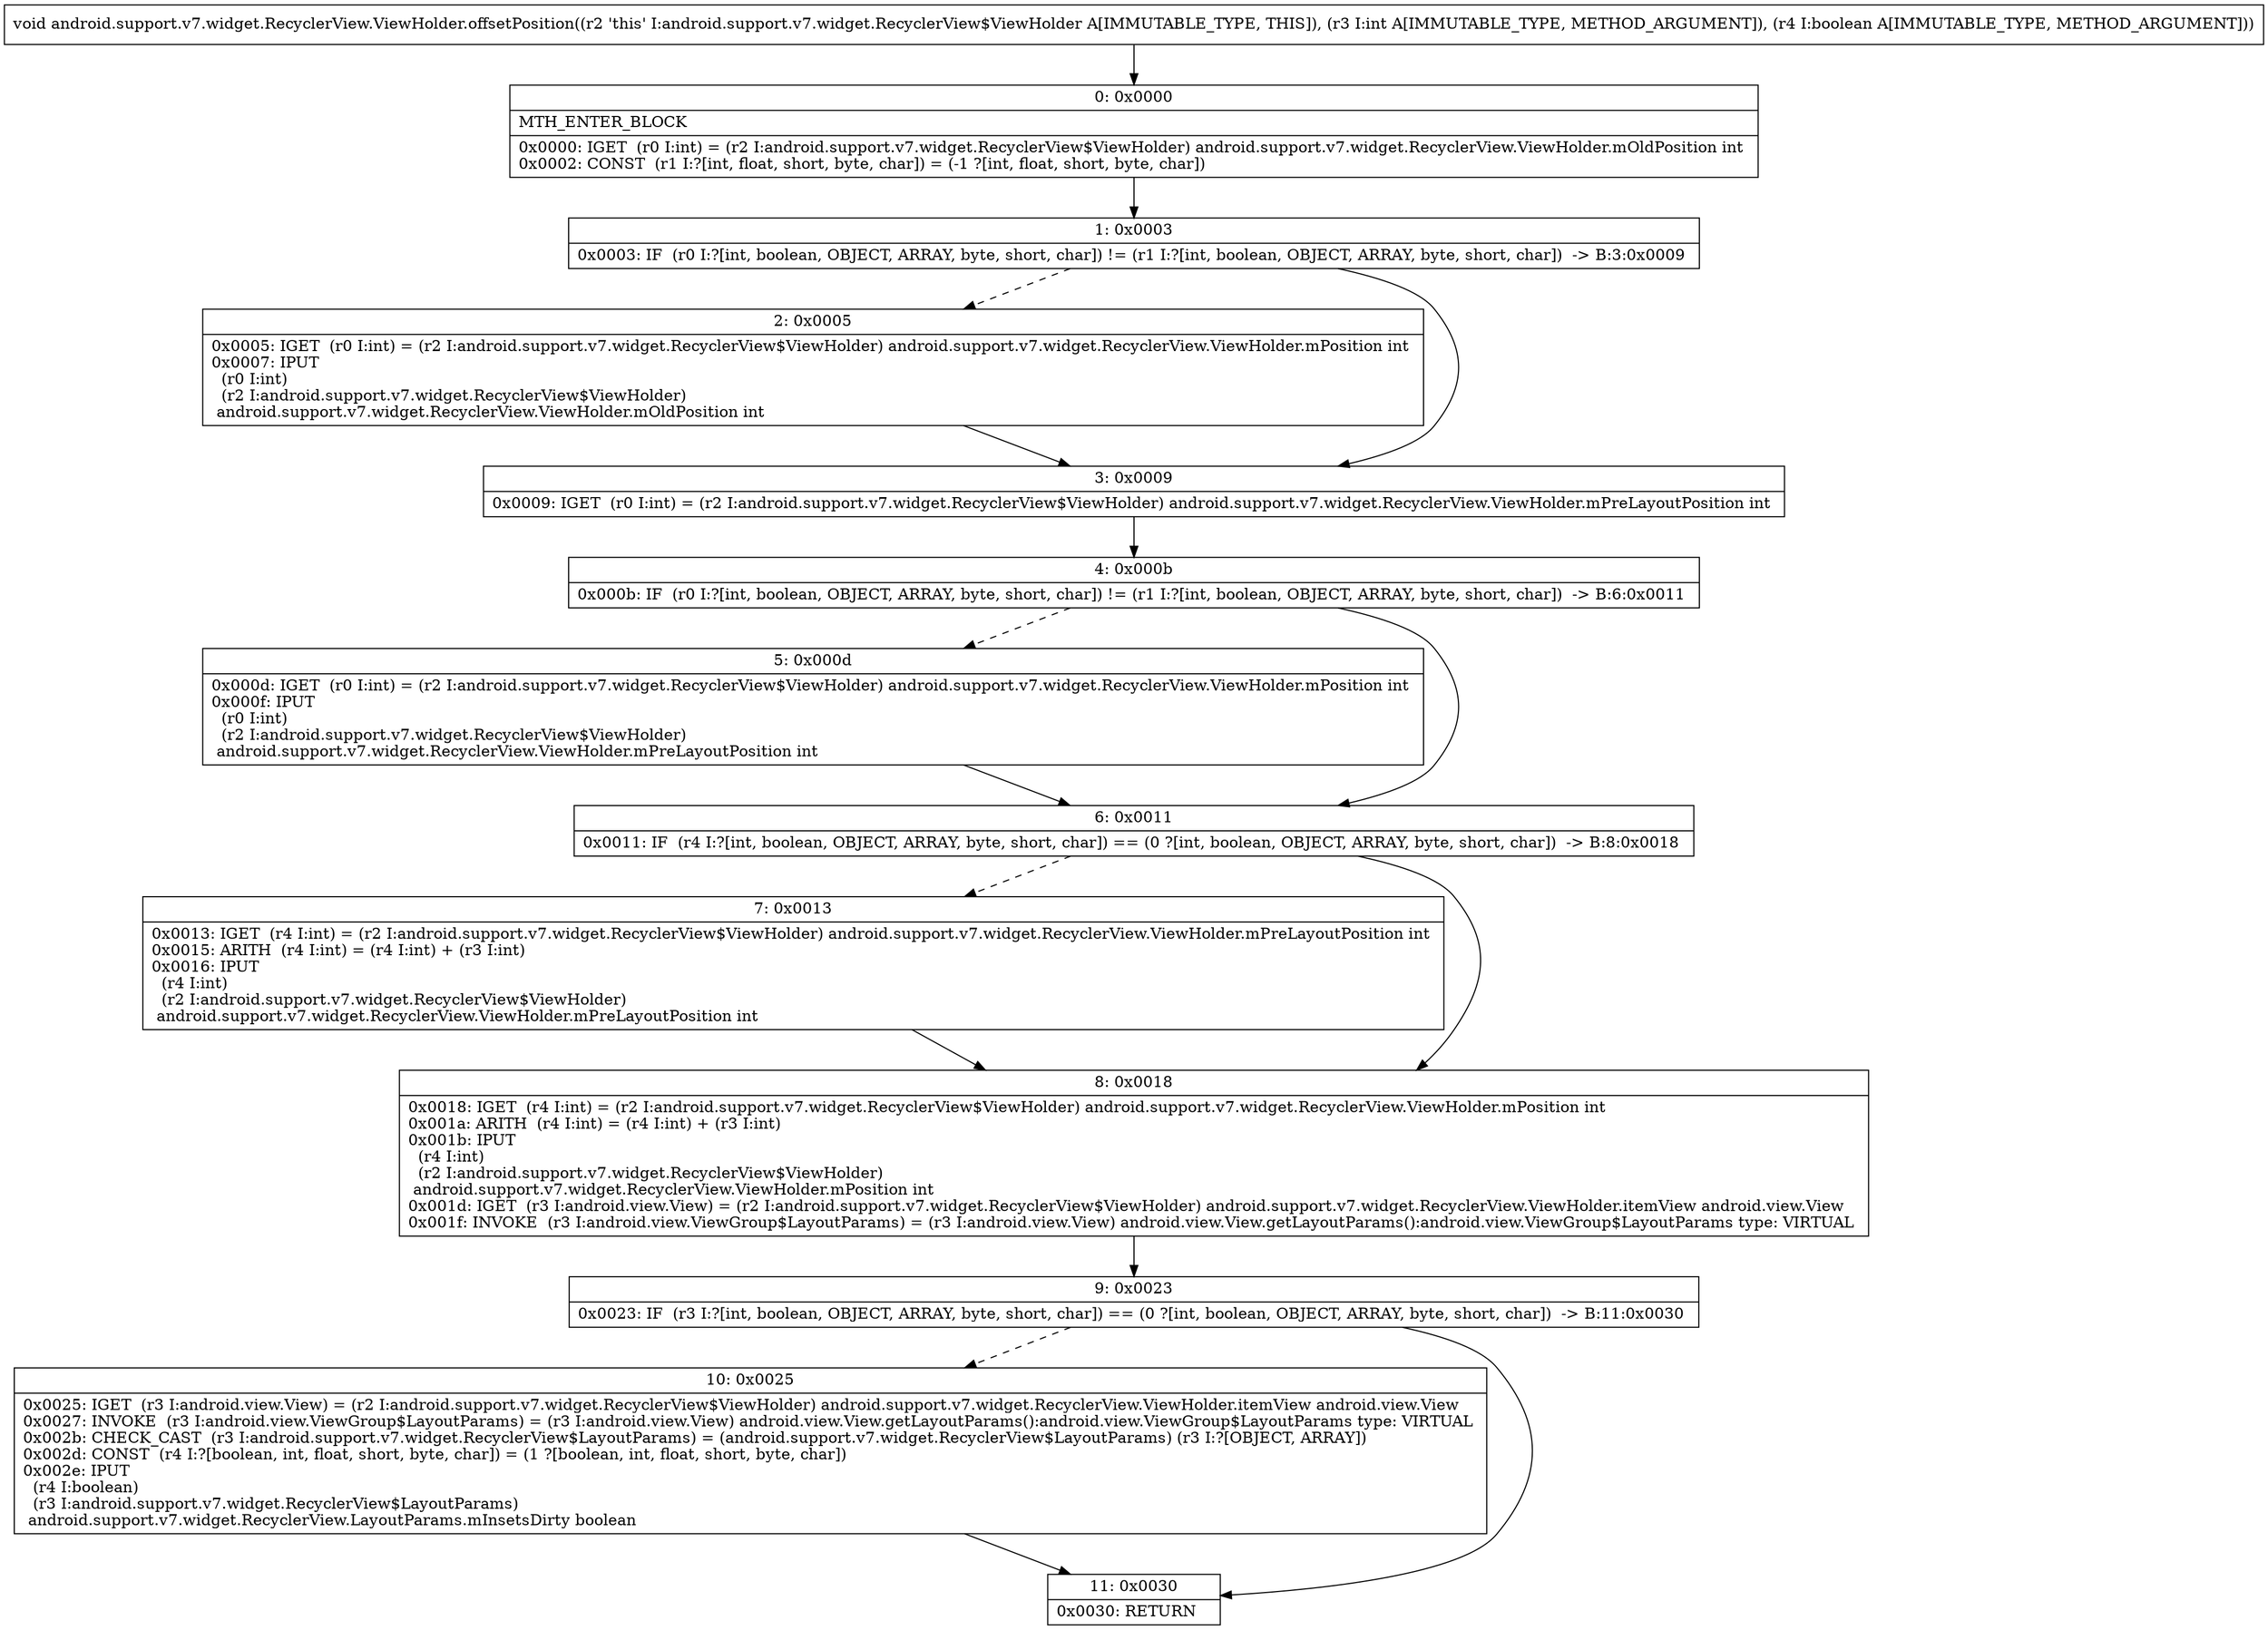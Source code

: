 digraph "CFG forandroid.support.v7.widget.RecyclerView.ViewHolder.offsetPosition(IZ)V" {
Node_0 [shape=record,label="{0\:\ 0x0000|MTH_ENTER_BLOCK\l|0x0000: IGET  (r0 I:int) = (r2 I:android.support.v7.widget.RecyclerView$ViewHolder) android.support.v7.widget.RecyclerView.ViewHolder.mOldPosition int \l0x0002: CONST  (r1 I:?[int, float, short, byte, char]) = (\-1 ?[int, float, short, byte, char]) \l}"];
Node_1 [shape=record,label="{1\:\ 0x0003|0x0003: IF  (r0 I:?[int, boolean, OBJECT, ARRAY, byte, short, char]) != (r1 I:?[int, boolean, OBJECT, ARRAY, byte, short, char])  \-\> B:3:0x0009 \l}"];
Node_2 [shape=record,label="{2\:\ 0x0005|0x0005: IGET  (r0 I:int) = (r2 I:android.support.v7.widget.RecyclerView$ViewHolder) android.support.v7.widget.RecyclerView.ViewHolder.mPosition int \l0x0007: IPUT  \l  (r0 I:int)\l  (r2 I:android.support.v7.widget.RecyclerView$ViewHolder)\l android.support.v7.widget.RecyclerView.ViewHolder.mOldPosition int \l}"];
Node_3 [shape=record,label="{3\:\ 0x0009|0x0009: IGET  (r0 I:int) = (r2 I:android.support.v7.widget.RecyclerView$ViewHolder) android.support.v7.widget.RecyclerView.ViewHolder.mPreLayoutPosition int \l}"];
Node_4 [shape=record,label="{4\:\ 0x000b|0x000b: IF  (r0 I:?[int, boolean, OBJECT, ARRAY, byte, short, char]) != (r1 I:?[int, boolean, OBJECT, ARRAY, byte, short, char])  \-\> B:6:0x0011 \l}"];
Node_5 [shape=record,label="{5\:\ 0x000d|0x000d: IGET  (r0 I:int) = (r2 I:android.support.v7.widget.RecyclerView$ViewHolder) android.support.v7.widget.RecyclerView.ViewHolder.mPosition int \l0x000f: IPUT  \l  (r0 I:int)\l  (r2 I:android.support.v7.widget.RecyclerView$ViewHolder)\l android.support.v7.widget.RecyclerView.ViewHolder.mPreLayoutPosition int \l}"];
Node_6 [shape=record,label="{6\:\ 0x0011|0x0011: IF  (r4 I:?[int, boolean, OBJECT, ARRAY, byte, short, char]) == (0 ?[int, boolean, OBJECT, ARRAY, byte, short, char])  \-\> B:8:0x0018 \l}"];
Node_7 [shape=record,label="{7\:\ 0x0013|0x0013: IGET  (r4 I:int) = (r2 I:android.support.v7.widget.RecyclerView$ViewHolder) android.support.v7.widget.RecyclerView.ViewHolder.mPreLayoutPosition int \l0x0015: ARITH  (r4 I:int) = (r4 I:int) + (r3 I:int) \l0x0016: IPUT  \l  (r4 I:int)\l  (r2 I:android.support.v7.widget.RecyclerView$ViewHolder)\l android.support.v7.widget.RecyclerView.ViewHolder.mPreLayoutPosition int \l}"];
Node_8 [shape=record,label="{8\:\ 0x0018|0x0018: IGET  (r4 I:int) = (r2 I:android.support.v7.widget.RecyclerView$ViewHolder) android.support.v7.widget.RecyclerView.ViewHolder.mPosition int \l0x001a: ARITH  (r4 I:int) = (r4 I:int) + (r3 I:int) \l0x001b: IPUT  \l  (r4 I:int)\l  (r2 I:android.support.v7.widget.RecyclerView$ViewHolder)\l android.support.v7.widget.RecyclerView.ViewHolder.mPosition int \l0x001d: IGET  (r3 I:android.view.View) = (r2 I:android.support.v7.widget.RecyclerView$ViewHolder) android.support.v7.widget.RecyclerView.ViewHolder.itemView android.view.View \l0x001f: INVOKE  (r3 I:android.view.ViewGroup$LayoutParams) = (r3 I:android.view.View) android.view.View.getLayoutParams():android.view.ViewGroup$LayoutParams type: VIRTUAL \l}"];
Node_9 [shape=record,label="{9\:\ 0x0023|0x0023: IF  (r3 I:?[int, boolean, OBJECT, ARRAY, byte, short, char]) == (0 ?[int, boolean, OBJECT, ARRAY, byte, short, char])  \-\> B:11:0x0030 \l}"];
Node_10 [shape=record,label="{10\:\ 0x0025|0x0025: IGET  (r3 I:android.view.View) = (r2 I:android.support.v7.widget.RecyclerView$ViewHolder) android.support.v7.widget.RecyclerView.ViewHolder.itemView android.view.View \l0x0027: INVOKE  (r3 I:android.view.ViewGroup$LayoutParams) = (r3 I:android.view.View) android.view.View.getLayoutParams():android.view.ViewGroup$LayoutParams type: VIRTUAL \l0x002b: CHECK_CAST  (r3 I:android.support.v7.widget.RecyclerView$LayoutParams) = (android.support.v7.widget.RecyclerView$LayoutParams) (r3 I:?[OBJECT, ARRAY]) \l0x002d: CONST  (r4 I:?[boolean, int, float, short, byte, char]) = (1 ?[boolean, int, float, short, byte, char]) \l0x002e: IPUT  \l  (r4 I:boolean)\l  (r3 I:android.support.v7.widget.RecyclerView$LayoutParams)\l android.support.v7.widget.RecyclerView.LayoutParams.mInsetsDirty boolean \l}"];
Node_11 [shape=record,label="{11\:\ 0x0030|0x0030: RETURN   \l}"];
MethodNode[shape=record,label="{void android.support.v7.widget.RecyclerView.ViewHolder.offsetPosition((r2 'this' I:android.support.v7.widget.RecyclerView$ViewHolder A[IMMUTABLE_TYPE, THIS]), (r3 I:int A[IMMUTABLE_TYPE, METHOD_ARGUMENT]), (r4 I:boolean A[IMMUTABLE_TYPE, METHOD_ARGUMENT])) }"];
MethodNode -> Node_0;
Node_0 -> Node_1;
Node_1 -> Node_2[style=dashed];
Node_1 -> Node_3;
Node_2 -> Node_3;
Node_3 -> Node_4;
Node_4 -> Node_5[style=dashed];
Node_4 -> Node_6;
Node_5 -> Node_6;
Node_6 -> Node_7[style=dashed];
Node_6 -> Node_8;
Node_7 -> Node_8;
Node_8 -> Node_9;
Node_9 -> Node_10[style=dashed];
Node_9 -> Node_11;
Node_10 -> Node_11;
}

